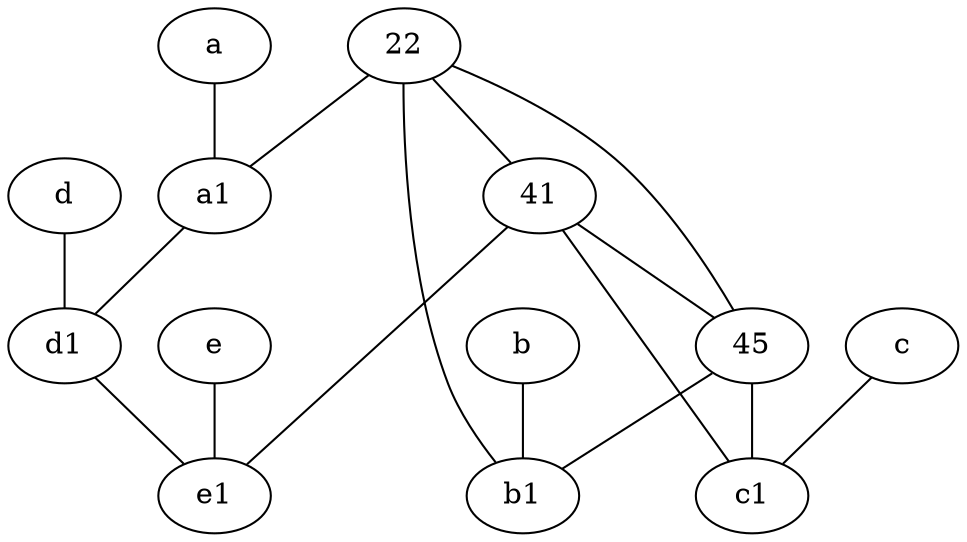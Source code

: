 graph {
	node [labelfontsize=50]
	a1 [labelfontsize=50 pos="8,3!"]
	a [labelfontsize=50 pos="8,2!"]
	22 [labelfontsize=50]
	41 [labelfontsize=50]
	d [labelfontsize=50 pos="2,5!"]
	d1 [labelfontsize=50 pos="3,5!"]
	c [labelfontsize=50 pos="4.5,2!"]
	45 [labelfontsize=50]
	b1 [labelfontsize=50 pos="9,4!"]
	b [labelfontsize=50 pos="10,4!"]
	e [labelfontsize=50 pos="7,9!"]
	e1 [labelfontsize=50 pos="7,7!"]
	c1 [labelfontsize=50 pos="4.5,3!"]
	22 -- b1
	45 -- b1
	41 -- e1
	22 -- a1
	d -- d1
	22 -- 45
	45 -- c1
	a1 -- d1
	41 -- c1
	a -- a1
	41 -- 45
	d1 -- e1
	22 -- 41
	c -- c1
	b -- b1
	e -- e1
}
